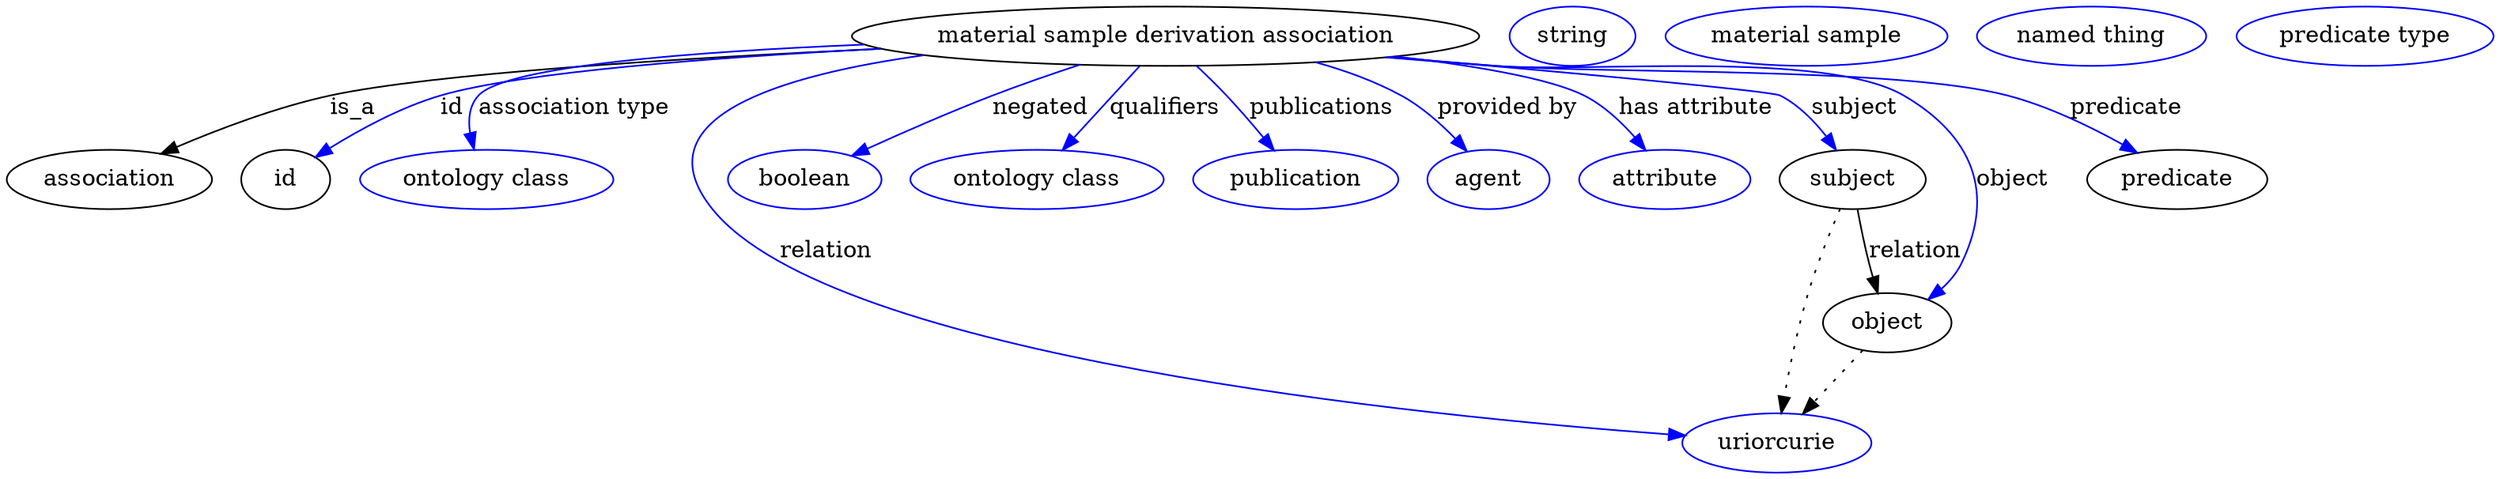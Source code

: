digraph {
	graph [bb="0,0,1244.5,283"];
	node [label="\N"];
	"material sample derivation association"	 [height=0.5,
		label="material sample derivation association",
		pos="597.05,265",
		width=4.0982];
	association	 [height=0.5,
		pos="50.046,178",
		width=1.3902];
	"material sample derivation association" -> association	 [label=is_a,
		lp="183.05,221.5",
		pos="e,78.756,193.02 460.79,258.05 357.65,251.93 225,241.97 172.05,229 142.85,221.85 111.59,208.67 88.032,197.5"];
	id	 [height=0.5,
		pos="145.05,178",
		width=0.75];
	"material sample derivation association" -> id	 [color=blue,
		label=id,
		lp="234.55,221.5",
		pos="e,162.55,191.88 460.88,258 374.35,252.33 270.99,242.97 229.05,229 208.01,221.99 186.69,208.96 170.79,197.82",
		style=solid];
	"association type"	 [color=blue,
		height=0.5,
		label="ontology class",
		pos="252.05,178",
		width=1.7151];
	"material sample derivation association" -> "association type"	 [color=blue,
		label="association type",
		lp="294.05,221.5",
		pos="e,245.58,196.19 457.1,259.25 367.05,254.07 264.27,244.77 250.05,229 244.54,222.89 243.29,214.51 243.93,206.3",
		style=solid];
	relation	 [color=blue,
		height=0.5,
		label=uriorcurie,
		pos="902.05,18",
		width=1.2638];
	"material sample derivation association" -> relation	 [color=blue,
		label=relation,
		lp="429.05,134.5",
		pos="e,857.84,22.9 489.97,252.61 412.19,239.09 327.04,212.01 367.05,160 426.1,83.227 723.88,39.314 847.81,24.114",
		style=solid];
	negated	 [color=blue,
		height=0.5,
		label=boolean,
		pos="414.05,178",
		width=1.0652];
	"material sample derivation association" -> negated	 [color=blue,
		label=negated,
		lp="535.55,221.5",
		pos="e,439.73,191.65 555.44,247.56 542.14,241.82 527.4,235.29 514.05,229 492.08,218.65 467.8,206.29 448.67,196.33",
		style=solid];
	qualifiers	 [color=blue,
		height=0.5,
		label="ontology class",
		pos="532.05,178",
		width=1.7151];
	"material sample derivation association" -> qualifiers	 [color=blue,
		label=qualifiers,
		lp="595.05,221.5",
		pos="e,545.27,195.71 583.58,246.97 574.28,234.53 561.77,217.78 551.4,203.91",
		style=solid];
	publications	 [color=blue,
		height=0.5,
		label=publication,
		pos="662.05,178",
		width=1.3902];
	"material sample derivation association" -> publications	 [color=blue,
		label=publications,
		lp="669.55,221.5",
		pos="e,649.52,195.57 611.41,246.78 615.82,241.11 620.67,234.82 625.05,229 631.13,220.91 637.64,212 643.49,203.93",
		style=solid];
	"provided by"	 [color=blue,
		height=0.5,
		label=agent,
		pos="760.05,178",
		width=0.83048];
	"material sample derivation association" -> "provided by"	 [color=blue,
		label="provided by",
		lp="760.05,221.5",
		pos="e,746.7,194.25 662.86,248.8 677.95,243.65 693.53,237.13 707.05,229 719.14,221.73 730.66,211.24 739.86,201.66",
		style=solid];
	"has attribute"	 [color=blue,
		height=0.5,
		label=attribute,
		pos="848.05,178",
		width=1.1193];
	"material sample derivation association" -> "has attribute"	 [color=blue,
		label="has attribute",
		lp="851.55,221.5",
		pos="e,835.29,195.41 700.42,252.13 739.97,246.01 779.73,238.05 797.05,229 809.01,222.75 819.94,212.71 828.59,203.19",
		style=solid];
	subject	 [height=0.5,
		pos="942.05,178",
		width=0.99297];
	"material sample derivation association" -> subject	 [color=blue,
		label=subject,
		lp="930.55,221.5",
		pos="e,929.2,195.19 704.37,252.56 785.88,242.98 884.74,231.05 889.05,229 901.78,222.94 913.4,212.61 922.48,202.83",
		style=solid];
	object	 [height=0.5,
		pos="962.05,91",
		width=0.9027];
	"material sample derivation association" -> object	 [color=blue,
		label=object,
		lp="1023,178",
		pos="e,982.24,105.27 702.74,252.43 719.56,250.54 736.77,248.67 753.05,247 797.66,242.43 913.42,247.99 954.05,229 998.93,208.01 1018.3,\
172.65 999.05,127 996.82,121.74 993.41,116.86 989.54,112.51",
		style=solid];
	predicate	 [height=0.5,
		pos="1109,178",
		width=1.1916];
	"material sample derivation association" -> predicate	 [color=blue,
		label=predicate,
		lp="1083,221.5",
		pos="e,1089.5,194.26 701.44,252.23 718.67,250.33 736.35,248.51 753.05,247 814.04,241.49 969.79,247.89 1028,229 1047.2,222.79 1066.4,211.02 \
1081.3,200.36",
		style=solid];
	association_id	 [color=blue,
		height=0.5,
		label=string,
		pos="793.05,265",
		width=0.84854];
	subject -> relation	 [pos="e,905.36,36.239 936.07,159.97 931.6,146.12 925.52,126.47 921.05,109 915.69,88.088 910.75,64.188 907.24,46.13",
		style=dotted];
	subject -> object	 [label=relation,
		lp="974.05,134.5",
		pos="e,957.91,109 946.19,159.97 948.92,148.08 952.56,132.25 955.66,118.76"];
	"material sample derivation association_subject"	 [color=blue,
		height=0.5,
		label="material sample",
		pos="909.05,265",
		width=1.8776];
	object -> relation	 [pos="e,916.23,35.261 948.43,74.435 940.85,65.207 931.25,53.528 922.75,43.191",
		style=dotted];
	"material sample derivation association_object"	 [color=blue,
		height=0.5,
		label="named thing",
		pos="1050,265",
		width=1.5346];
	"material sample derivation association_predicate"	 [color=blue,
		height=0.5,
		label="predicate type",
		pos="1184,265",
		width=1.679];
}
